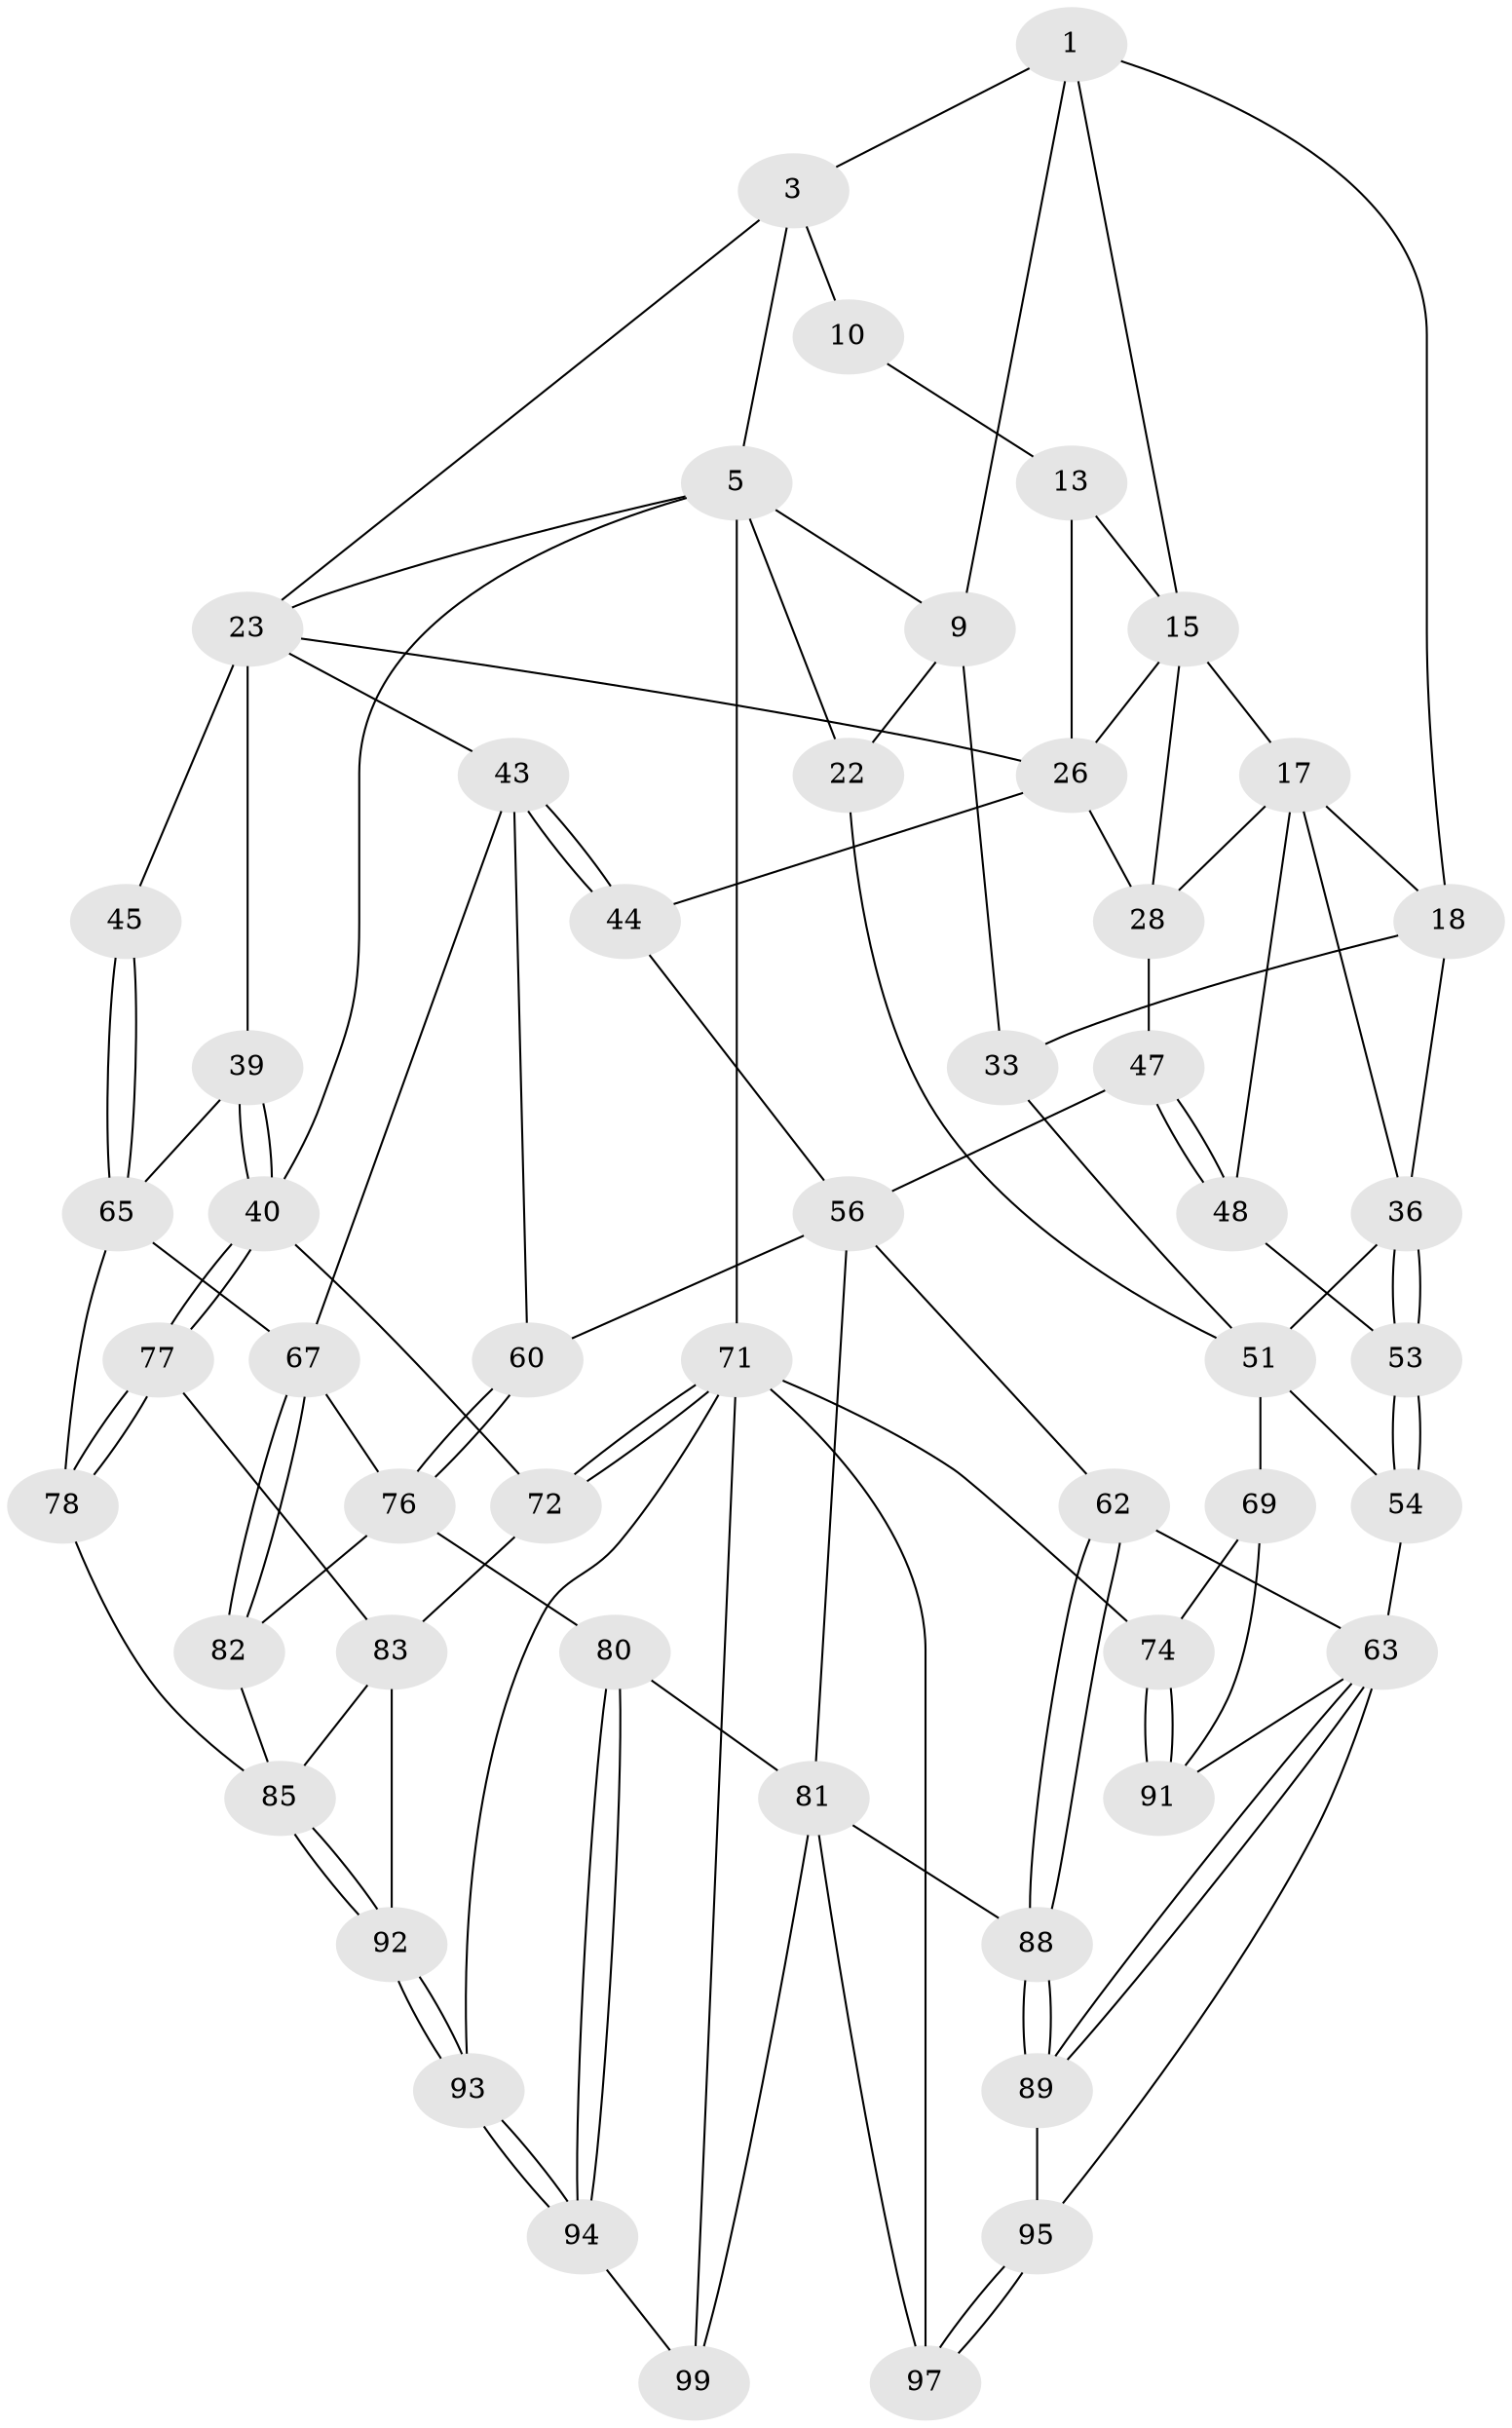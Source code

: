 // original degree distribution, {3: 0.028846153846153848, 5: 0.5673076923076923, 4: 0.20192307692307693, 6: 0.20192307692307693}
// Generated by graph-tools (version 1.1) at 2025/28/03/15/25 16:28:07]
// undirected, 52 vertices, 115 edges
graph export_dot {
graph [start="1"]
  node [color=gray90,style=filled];
  1 [pos="+0.26188499236690266+0",super="+2+8"];
  3 [pos="+0.5919187299818662+0",super="+4"];
  5 [pos="+1+0",super="+34+6"];
  9 [pos="+0.08396073541385385+0.1385867217931415",super="+21"];
  10 [pos="+0.7029424221084087+0.064329445777585",super="+11"];
  13 [pos="+0.6812044709219021+0.10790486104613255",super="+14+19"];
  15 [pos="+0.4854430034250897+0.11355042943972941",super="+16+27"];
  17 [pos="+0.2286783389862616+0.18357114913359063",super="+29"];
  18 [pos="+0.21402389827058044+0.1814907540732556",super="+32"];
  22 [pos="+0+0.2621798702616736"];
  23 [pos="+0.823936040881126+0.19340219211436432",super="+24"];
  26 [pos="+0.6567286084743114+0.2484125409952449",super="+30"];
  28 [pos="+0.44772956411468295+0.2412923660579975",super="+46"];
  33 [pos="+0.15023037740802286+0.32008787622531937"];
  36 [pos="+0.16725130900299123+0.3358840891188269",super="+37"];
  39 [pos="+1+0.36375182204501993"];
  40 [pos="+1+0.3691859937209102",super="+41"];
  43 [pos="+0.6950834556969697+0.4177222349474526",super="+59"];
  44 [pos="+0.6645601092787196+0.3803942610279886",super="+50"];
  45 [pos="+0.7748412475941611+0.4143242461763851"];
  47 [pos="+0.4008511943331962+0.4584734084295882"];
  48 [pos="+0.33623752844822946+0.41926987755644535"];
  51 [pos="+0.05207403545282854+0.45492021220224005",super="+55+52"];
  53 [pos="+0.19055087089242728+0.41559323534679127"];
  54 [pos="+0.1730659808194586+0.5744621974849993"];
  56 [pos="+0.5421219436069876+0.5174758964862952",super="+57"];
  60 [pos="+0.6039726202122827+0.5082362414075683"];
  62 [pos="+0.2915096956764109+0.5789728096146498"];
  63 [pos="+0.2640153981423822+0.5865499242181984",super="+64"];
  65 [pos="+0.8226765513451546+0.528532954197719",super="+66"];
  67 [pos="+0.7842661762448923+0.5879893266985751",super="+68"];
  69 [pos="+0+0.6139712893100611",super="+70"];
  71 [pos="+1+1",super="+75+102"];
  72 [pos="+1+0.7222965934352036",super="+73"];
  74 [pos="+0+1"];
  76 [pos="+0.658827364039359+0.6060557826173346",super="+79"];
  77 [pos="+0.8309231839205046+0.580455473511811"];
  78 [pos="+0.8245037323875718+0.5782304625418192"];
  80 [pos="+0.6710845316558879+0.730163225162096"];
  81 [pos="+0.5308708483561513+0.739341003101112",super="+87"];
  82 [pos="+0.6776813367262734+0.7236000367139632"];
  83 [pos="+0.8392706643719008+0.5854907032529568",super="+84"];
  85 [pos="+0.827238875112453+0.7064466152793276",super="+86"];
  88 [pos="+0.42574724000173075+0.8048752115031327"];
  89 [pos="+0.34047694853406935+0.7974846279181602"];
  91 [pos="+0.12480573724514973+0.7780523098007909"];
  92 [pos="+0.7906731774319355+0.8528987495648721"];
  93 [pos="+0.7797611930273105+0.8614694346299208"];
  94 [pos="+0.7755504517232101+0.8588819011007909"];
  95 [pos="+0.23936427432587723+0.8197011214838021"];
  97 [pos="+0.21982728117676711+0.9821004988065617",super="+101+98"];
  99 [pos="+0.6154734591526343+0.9187343389515142"];
  1 -- 3;
  1 -- 15;
  1 -- 18;
  1 -- 9;
  3 -- 5;
  3 -- 23;
  3 -- 10;
  5 -- 71 [weight=2];
  5 -- 40;
  5 -- 23;
  5 -- 9;
  5 -- 22;
  9 -- 22;
  9 -- 33;
  10 -- 13 [weight=2];
  13 -- 15;
  13 -- 26;
  15 -- 17;
  15 -- 26;
  15 -- 28;
  17 -- 18;
  17 -- 48;
  17 -- 28;
  17 -- 36;
  18 -- 33;
  18 -- 36;
  22 -- 51;
  23 -- 39;
  23 -- 26;
  23 -- 43;
  23 -- 45 [weight=2];
  26 -- 44 [weight=2];
  26 -- 28;
  28 -- 47;
  33 -- 51;
  36 -- 53;
  36 -- 53;
  36 -- 51;
  39 -- 40;
  39 -- 40;
  39 -- 65;
  40 -- 77;
  40 -- 77;
  40 -- 72;
  43 -- 44;
  43 -- 44;
  43 -- 67;
  43 -- 60;
  44 -- 56;
  45 -- 65;
  45 -- 65;
  47 -- 48;
  47 -- 48;
  47 -- 56;
  48 -- 53;
  51 -- 69 [weight=2];
  51 -- 54;
  53 -- 54;
  53 -- 54;
  54 -- 63;
  56 -- 60;
  56 -- 81;
  56 -- 62;
  60 -- 76;
  60 -- 76;
  62 -- 63;
  62 -- 88;
  62 -- 88;
  63 -- 89;
  63 -- 89;
  63 -- 91;
  63 -- 95;
  65 -- 67;
  65 -- 78;
  67 -- 82;
  67 -- 82;
  67 -- 76;
  69 -- 91;
  69 -- 74;
  71 -- 72;
  71 -- 72;
  71 -- 97 [weight=3];
  71 -- 74;
  71 -- 99;
  71 -- 93;
  72 -- 83 [weight=2];
  74 -- 91;
  74 -- 91;
  76 -- 80;
  76 -- 82;
  77 -- 78;
  77 -- 78;
  77 -- 83;
  78 -- 85;
  80 -- 81;
  80 -- 94;
  80 -- 94;
  81 -- 88;
  81 -- 99;
  81 -- 97;
  82 -- 85;
  83 -- 92;
  83 -- 85;
  85 -- 92;
  85 -- 92;
  88 -- 89;
  88 -- 89;
  89 -- 95;
  92 -- 93;
  92 -- 93;
  93 -- 94;
  93 -- 94;
  94 -- 99;
  95 -- 97;
  95 -- 97;
}
